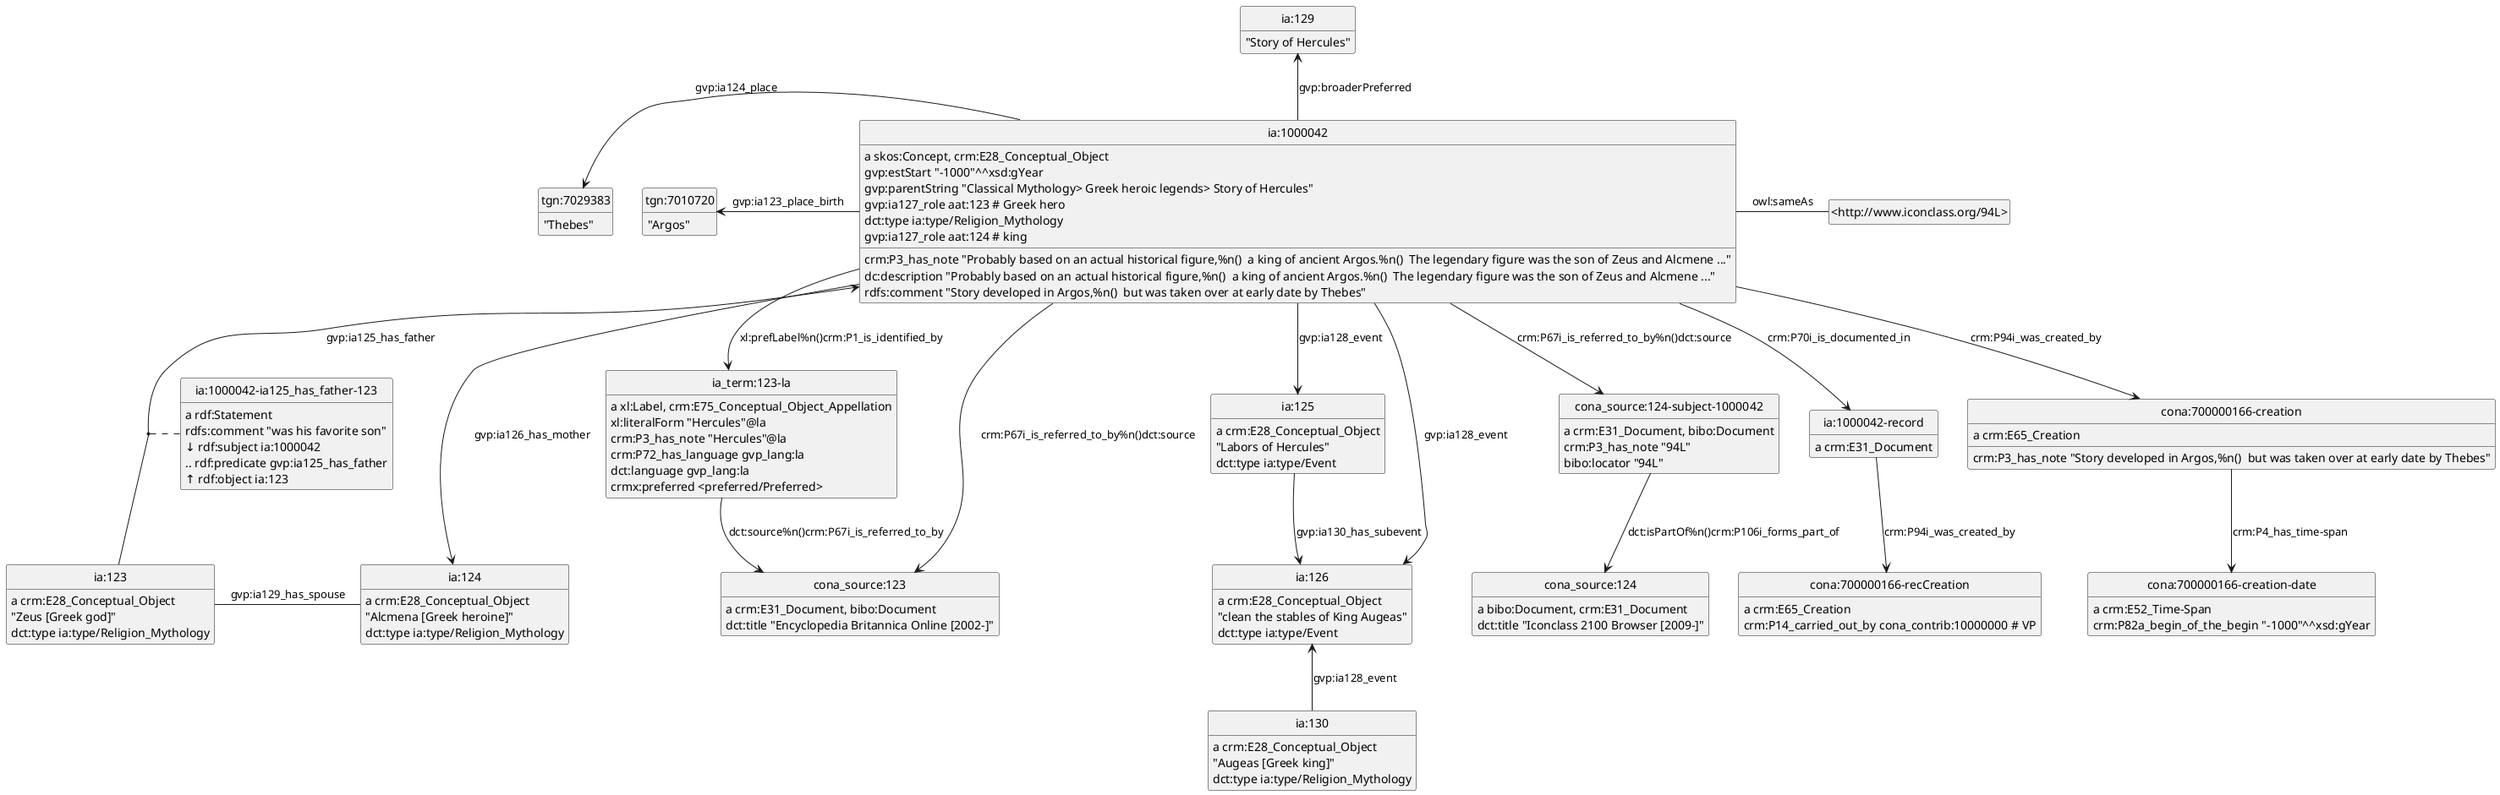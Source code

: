 {
  "sha1": "1ng0ha2tj33z8ydaek8x5iv8u7r869a",
  "insertion": {
    "when": "2024-05-30T20:48:19.742Z",
    "url": "https://forum.plantuml.net/4037/association-node-breaks-link-direction?show=10175#c10175",
    "user": "plantuml@gmail.com"
  }
}
@startuml
hide empty methods
hide empty attributes
hide circle
skinparam classAttributeIconSize 0
class ia_1000042_ia125_has_father_123 as "ia:1000042-ia125_has_father-123"
ia_1000042_ia125_has_father_123 : a rdf:Statement
ia_1000042_ia125_has_father_123 : rdfs:comment "was his favorite son"
class cona_700000166_recCreation as "cona:700000166-recCreation"
cona_700000166_recCreation : a crm:E65_Creation
cona_700000166_recCreation : crm:P14_carried_out_by cona_contrib:10000000 # VP
class ia_1000042 as "ia:1000042"
ia_1000042 : a skos:Concept, crm:E28_Conceptual_Object
class ia_124 as "ia:124"
ia_1000042 -up-> ia_124 : gvp:ia126_has_mother
class _http___www_iconclass_org_94L_ as "<http://www.iconclass.org/94L>"
ia_1000042 -right- _http___www_iconclass_org_94L_ : owl:sameAs
class ia_term_123_la as "ia_term:123-la"
ia_1000042 --> ia_term_123_la : xl:prefLabel%n()crm:P1_is_identified_by
class ia_126 as "ia:126"
ia_1000042 --> ia_126 : gvp:ia128_event
class cona_source_123 as "cona_source:123"
ia_1000042 --> cona_source_123 : crm:P67i_is_referred_to_by%n()dct:source
class cona_source_124_subject_1000042 as "cona_source:124-subject-1000042"
ia_1000042 --> cona_source_124_subject_1000042 : crm:P67i_is_referred_to_by%n()dct:source
class tgn_7010720 as "tgn:7010720"
ia_1000042 -left-> tgn_7010720 : gvp:ia123_place_birth
class ia_129 as "ia:129"
ia_1000042 -up-> ia_129 : gvp:broaderPreferred
class ia_1000042_record as "ia:1000042-record"
ia_1000042 --> ia_1000042_record : crm:P70i_is_documented_in
class ia_123 as "ia:123"
ia_1000042 -up-> ia_123 : gvp:ia125_has_father
class ia_125 as "ia:125"
ia_1000042 --> ia_125 : gvp:ia128_event
class tgn_7029383 as "tgn:7029383"
ia_1000042 -left-> tgn_7029383 : gvp:ia124_place
class cona_700000166_creation as "cona:700000166-creation"
ia_1000042 --> cona_700000166_creation : crm:P94i_was_created_by
ia_1000042 : crm:P3_has_note "Probably based on an actual historical figure,%n()  a king of ancient Argos.%n()  The legendary figure was the son of Zeus and Alcmene ..."
ia_1000042 : dc:description "Probably based on an actual historical figure,%n()  a king of ancient Argos.%n()  The legendary figure was the son of Zeus and Alcmene ..."
ia_1000042 : rdfs:comment "Story developed in Argos,%n()  but was taken over at early date by Thebes"
ia_1000042 : gvp:estStart "-1000"^^xsd:gYear
ia_1000042 : gvp:parentString "Classical Mythology> Greek heroic legends> Story of Hercules"
ia_1000042 : gvp:ia127_role aat:123 # Greek hero
ia_1000042 : dct:type ia:type/Religion_Mythology
ia_1000042 : gvp:ia127_role aat:124 # king
ia_126 : a crm:E28_Conceptual_Object
ia_126 :  "clean the stables of King Augeas"
ia_126 : dct:type ia:type/Event
cona_source_123 : a crm:E31_Document, bibo:Document
cona_source_123 : dct:title "Encyclopedia Britannica Online [2002-]"
ia_129 :  "Story of Hercules"
class ia_130 as "ia:130"
ia_130 : a crm:E28_Conceptual_Object
ia_130 -up-> ia_126 : gvp:ia128_event
ia_130 :  "Augeas [Greek king]"
ia_130 : dct:type ia:type/Religion_Mythology
ia_125 : a crm:E28_Conceptual_Object
ia_125 --> ia_126 : gvp:ia130_has_subevent
ia_125 :  "Labors of Hercules"
ia_125 : dct:type ia:type/Event
ia_124 : a crm:E28_Conceptual_Object
ia_124 :  "Alcmena [Greek heroine]"
ia_124 : dct:type ia:type/Religion_Mythology
ia_term_123_la : a xl:Label, crm:E75_Conceptual_Object_Appellation
ia_term_123_la --> cona_source_123 : dct:source%n()crm:P67i_is_referred_to_by
ia_term_123_la : xl:literalForm "Hercules"@la
ia_term_123_la : crm:P3_has_note "Hercules"@la
ia_term_123_la : crm:P72_has_language gvp_lang:la
ia_term_123_la : dct:language gvp_lang:la
ia_term_123_la : crmx:preferred <preferred/Preferred>
cona_source_124_subject_1000042 : a crm:E31_Document, bibo:Document
class cona_source_124 as "cona_source:124"
cona_source_124_subject_1000042 --> cona_source_124 : dct:isPartOf%n()crm:P106i_forms_part_of
cona_source_124_subject_1000042 : crm:P3_has_note "94L"
cona_source_124_subject_1000042 : bibo:locator "94L"
tgn_7010720 :  "Argos"
ia_123 : a crm:E28_Conceptual_Object
ia_123 -right- ia_124 : gvp:ia129_has_spouse
ia_123 :  "Zeus [Greek god]"
ia_123 : dct:type ia:type/Religion_Mythology
ia_1000042_record : a crm:E31_Document
ia_1000042_record --> cona_700000166_recCreation : crm:P94i_was_created_by
cona_700000166_creation : a crm:E65_Creation
class cona_700000166_creation_date as "cona:700000166-creation-date"
cona_700000166_creation --> cona_700000166_creation_date : crm:P4_has_time-span
cona_700000166_creation : crm:P3_has_note "Story developed in Argos,%n()  but was taken over at early date by Thebes"
tgn_7029383 :  "Thebes"
cona_700000166_creation_date : a crm:E52_Time-Span
cona_700000166_creation_date : crm:P82a_begin_of_the_begin "-1000"^^xsd:gYear
cona_source_124 : a bibo:Document, crm:E31_Document
cona_source_124 : dct:title "Iconclass 2100 Browser [2009-]"
ia_1000042_ia125_has_father_123 : ↓ rdf:subject ia:1000042
ia_1000042_ia125_has_father_123 : .. rdf:predicate gvp:ia125_has_father
ia_1000042_ia125_has_father_123 : ↑ rdf:object ia:123
(ia_123, ia_1000042) . ia_1000042_ia125_has_father_123
@enduml
